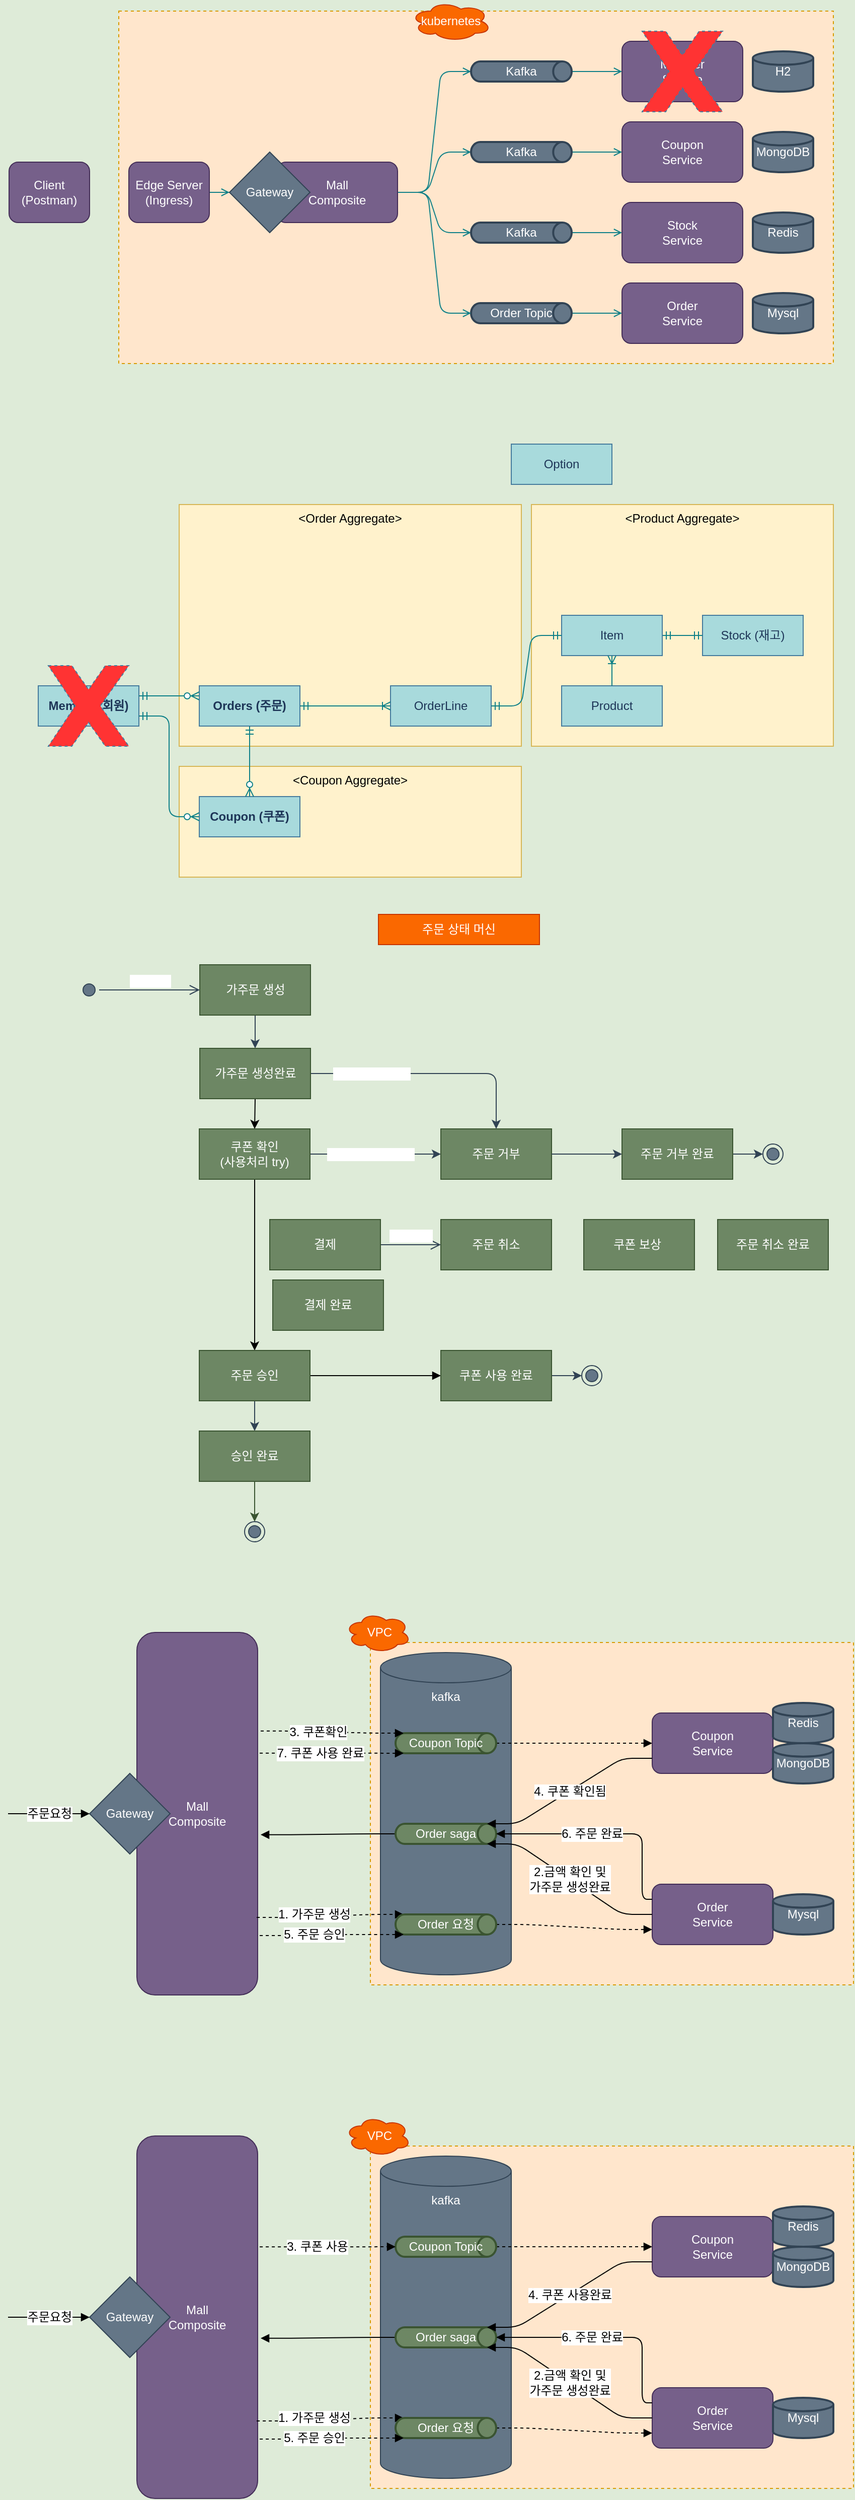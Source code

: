 <mxfile version="13.9.9" type="device"><diagram id="R2lEEEUBdFMjLlhIrx00" name="Page-1"><mxGraphModel dx="1086" dy="846" grid="1" gridSize="10" guides="1" tooltips="1" connect="1" arrows="1" fold="1" page="1" pageScale="1" pageWidth="850" pageHeight="1100" background="#DEEBD8" math="0" shadow="0" extFonts="Permanent Marker^https://fonts.googleapis.com/css?family=Permanent+Marker"><root><mxCell id="0"/><mxCell id="1" parent="0"/><mxCell id="4G84bPaqTZ940Zn90It--2" value="&lt;font color=&quot;#000000&quot;&gt;&amp;lt;Product Aggregate&amp;gt;&lt;/font&gt;" style="rounded=0;whiteSpace=wrap;html=1;startSize=30;strokeColor=#d6b656;fillColor=#fff2cc;fontSize=12;verticalAlign=top;" parent="1" vertex="1"><mxGeometry x="530" y="500" width="300" height="240" as="geometry"/></mxCell><mxCell id="tFD-kRiibaUYKp0dcWuT-1" value="&lt;font color=&quot;#000000&quot;&gt;&amp;lt;Coupon Aggregate&amp;gt;&lt;/font&gt;" style="rounded=0;whiteSpace=wrap;html=1;startSize=30;strokeColor=#d6b656;fillColor=#fff2cc;fontSize=12;verticalAlign=top;" parent="1" vertex="1"><mxGeometry x="180" y="760" width="340" height="110" as="geometry"/></mxCell><mxCell id="hkUC5d2hlP7rf3umbqAU-60" value="" style="rounded=0;whiteSpace=wrap;html=1;startSize=30;strokeColor=#d79b00;fillColor=#ffe6cc;fontSize=12;verticalAlign=top;dashed=1;" parent="1" vertex="1"><mxGeometry x="120" y="10" width="710" height="350" as="geometry"/></mxCell><mxCell id="hkUC5d2hlP7rf3umbqAU-45" value="&lt;font color=&quot;#000000&quot;&gt;&amp;lt;Order Aggregate&amp;gt;&lt;/font&gt;" style="rounded=0;whiteSpace=wrap;html=1;startSize=30;strokeColor=#d6b656;fillColor=#fff2cc;fontSize=12;verticalAlign=top;" parent="1" vertex="1"><mxGeometry x="180" y="500" width="340" height="240" as="geometry"/></mxCell><mxCell id="hkUC5d2hlP7rf3umbqAU-1" value="&lt;span&gt;Orders (주문)&lt;/span&gt;" style="whiteSpace=wrap;html=1;align=center;fillColor=#A8DADC;strokeColor=#457B9D;fontColor=#1D3557;fontStyle=1;startSize=30;" parent="1" vertex="1"><mxGeometry x="200" y="680" width="100" height="40" as="geometry"/></mxCell><mxCell id="hkUC5d2hlP7rf3umbqAU-5" value="&lt;span style=&quot;font-weight: 700&quot;&gt;Coupon (쿠폰)&lt;/span&gt;" style="whiteSpace=wrap;html=1;align=center;startSize=30;strokeColor=#457B9D;fillColor=#A8DADC;fontColor=#1D3557;" parent="1" vertex="1"><mxGeometry x="200" y="790" width="100" height="40" as="geometry"/></mxCell><mxCell id="hkUC5d2hlP7rf3umbqAU-6" value="&lt;span style=&quot;font-weight: 700&quot;&gt;Member (회원)&lt;/span&gt;" style="whiteSpace=wrap;html=1;align=center;startSize=30;strokeColor=#457B9D;fillColor=#A8DADC;fontColor=#1D3557;" parent="1" vertex="1"><mxGeometry x="40" y="680" width="100" height="40" as="geometry"/></mxCell><mxCell id="hkUC5d2hlP7rf3umbqAU-8" value="OrderLine" style="whiteSpace=wrap;html=1;align=center;startSize=30;strokeColor=#457B9D;fillColor=#A8DADC;fontColor=#1D3557;" parent="1" vertex="1"><mxGeometry x="390" y="680" width="100" height="40" as="geometry"/></mxCell><mxCell id="hkUC5d2hlP7rf3umbqAU-9" value="Product" style="whiteSpace=wrap;html=1;align=center;startSize=30;strokeColor=#457B9D;fillColor=#A8DADC;fontColor=#1D3557;" parent="1" vertex="1"><mxGeometry x="560" y="680" width="100" height="40" as="geometry"/></mxCell><mxCell id="hkUC5d2hlP7rf3umbqAU-19" value="" style="edgeStyle=entityRelationEdgeStyle;fontSize=12;html=1;endArrow=ERoneToMany;startArrow=ERmandOne;strokeColor=#0e8088;fillColor=#b0e3e6;entryX=0;entryY=0.5;entryDx=0;entryDy=0;exitX=1;exitY=0.5;exitDx=0;exitDy=0;" parent="1" source="hkUC5d2hlP7rf3umbqAU-1" target="hkUC5d2hlP7rf3umbqAU-8" edge="1"><mxGeometry width="100" height="100" relative="1" as="geometry"><mxPoint x="260" y="880" as="sourcePoint"/><mxPoint x="360" y="780" as="targetPoint"/></mxGeometry></mxCell><mxCell id="hkUC5d2hlP7rf3umbqAU-20" value="Order&lt;br&gt;Service" style="rounded=1;whiteSpace=wrap;html=1;startSize=30;strokeColor=#432D57;fillColor=#76608a;fontSize=12;fontColor=#ffffff;" parent="1" vertex="1"><mxGeometry x="620" y="280" width="120" height="60" as="geometry"/></mxCell><mxCell id="hkUC5d2hlP7rf3umbqAU-21" value="Coupon&lt;br&gt;Service" style="rounded=1;whiteSpace=wrap;html=1;startSize=30;strokeColor=#432D57;fillColor=#76608a;fontSize=12;fontColor=#ffffff;" parent="1" vertex="1"><mxGeometry x="620" y="120" width="120" height="60" as="geometry"/></mxCell><mxCell id="hkUC5d2hlP7rf3umbqAU-22" value="Member&lt;br&gt;Service" style="rounded=1;whiteSpace=wrap;html=1;startSize=30;strokeColor=#432D57;fillColor=#76608a;fontSize=12;fontColor=#ffffff;" parent="1" vertex="1"><mxGeometry x="620" y="40" width="120" height="60" as="geometry"/></mxCell><mxCell id="hkUC5d2hlP7rf3umbqAU-23" value="Stock&lt;br&gt;Service" style="rounded=1;whiteSpace=wrap;html=1;startSize=30;strokeColor=#432D57;fillColor=#76608a;fontSize=12;fontColor=#ffffff;" parent="1" vertex="1"><mxGeometry x="620" y="200" width="120" height="60" as="geometry"/></mxCell><mxCell id="hkUC5d2hlP7rf3umbqAU-55" style="edgeStyle=entityRelationEdgeStyle;orthogonalLoop=1;jettySize=auto;html=1;exitX=1;exitY=0.5;exitDx=0;exitDy=0;exitPerimeter=0;endArrow=open;endFill=0;strokeColor=#0e8088;fillColor=#b0e3e6;fontSize=12;" parent="1" source="hkUC5d2hlP7rf3umbqAU-24" target="hkUC5d2hlP7rf3umbqAU-20" edge="1"><mxGeometry relative="1" as="geometry"/></mxCell><mxCell id="hkUC5d2hlP7rf3umbqAU-24" value="Order Topic" style="strokeWidth=2;html=1;shape=mxgraph.flowchart.direct_data;whiteSpace=wrap;startSize=30;fillColor=#647687;fontSize=12;strokeColor=#314354;fontColor=#ffffff;" parent="1" vertex="1"><mxGeometry x="470" y="300" width="100" height="20" as="geometry"/></mxCell><mxCell id="hkUC5d2hlP7rf3umbqAU-51" style="edgeStyle=entityRelationEdgeStyle;orthogonalLoop=1;jettySize=auto;html=1;exitX=1;exitY=0.5;exitDx=0;exitDy=0;entryX=0;entryY=0.5;entryDx=0;entryDy=0;endArrow=open;strokeColor=#0e8088;fillColor=#b0e3e6;fontSize=12;endFill=0;" parent="1" source="hkUC5d2hlP7rf3umbqAU-26" target="hkUC5d2hlP7rf3umbqAU-25" edge="1"><mxGeometry relative="1" as="geometry"/></mxCell><mxCell id="hkUC5d2hlP7rf3umbqAU-26" value="Edge Server&lt;br&gt;(Ingress)" style="rounded=1;whiteSpace=wrap;html=1;startSize=30;strokeColor=#432D57;fillColor=#76608a;fontSize=12;fontColor=#ffffff;" parent="1" vertex="1"><mxGeometry x="130" y="160" width="80" height="60" as="geometry"/></mxCell><mxCell id="hkUC5d2hlP7rf3umbqAU-27" value="Redis" style="strokeWidth=2;html=1;shape=mxgraph.flowchart.database;whiteSpace=wrap;startSize=30;fillColor=#647687;fontSize=12;fontColor=#ffffff;strokeColor=#314354;" parent="1" vertex="1"><mxGeometry x="750" y="210" width="60" height="40" as="geometry"/></mxCell><mxCell id="hkUC5d2hlP7rf3umbqAU-28" value="Mysql" style="strokeWidth=2;html=1;shape=mxgraph.flowchart.database;whiteSpace=wrap;startSize=30;fillColor=#647687;fontSize=12;fontColor=#ffffff;strokeColor=#314354;" parent="1" vertex="1"><mxGeometry x="750" y="290" width="60" height="40" as="geometry"/></mxCell><mxCell id="hkUC5d2hlP7rf3umbqAU-29" value="MongoDB" style="strokeWidth=2;html=1;shape=mxgraph.flowchart.database;whiteSpace=wrap;startSize=30;fillColor=#647687;fontSize=12;fontColor=#ffffff;strokeColor=#314354;" parent="1" vertex="1"><mxGeometry x="750" y="130" width="60" height="40" as="geometry"/></mxCell><mxCell id="hkUC5d2hlP7rf3umbqAU-30" value="H2" style="strokeWidth=2;html=1;shape=mxgraph.flowchart.database;whiteSpace=wrap;startSize=30;fillColor=#647687;fontSize=12;fontColor=#ffffff;strokeColor=#314354;" parent="1" vertex="1"><mxGeometry x="750" y="50" width="60" height="40" as="geometry"/></mxCell><mxCell id="hkUC5d2hlP7rf3umbqAU-31" value="" style="edgeStyle=entityRelationEdgeStyle;fontSize=12;html=1;endArrow=ERzeroToMany;startArrow=ERmandOne;strokeColor=#0e8088;fillColor=#b0e3e6;exitX=1;exitY=0.75;exitDx=0;exitDy=0;entryX=0;entryY=0.5;entryDx=0;entryDy=0;" parent="1" source="hkUC5d2hlP7rf3umbqAU-6" target="hkUC5d2hlP7rf3umbqAU-5" edge="1"><mxGeometry width="100" height="100" relative="1" as="geometry"><mxPoint x="100" y="950" as="sourcePoint"/><mxPoint x="200" y="850" as="targetPoint"/></mxGeometry></mxCell><mxCell id="hkUC5d2hlP7rf3umbqAU-32" value="" style="edgeStyle=entityRelationEdgeStyle;fontSize=12;html=1;endArrow=ERzeroToMany;startArrow=ERmandOne;strokeColor=#0e8088;fillColor=#b0e3e6;exitX=1;exitY=0.25;exitDx=0;exitDy=0;entryX=0;entryY=0.25;entryDx=0;entryDy=0;" parent="1" source="hkUC5d2hlP7rf3umbqAU-6" target="hkUC5d2hlP7rf3umbqAU-1" edge="1"><mxGeometry width="100" height="100" relative="1" as="geometry"><mxPoint x="180" y="580" as="sourcePoint"/><mxPoint x="240" y="680" as="targetPoint"/></mxGeometry></mxCell><mxCell id="hkUC5d2hlP7rf3umbqAU-34" value="" style="fontSize=12;html=1;endArrow=ERzeroToMany;startArrow=ERmandOne;strokeColor=#0e8088;fillColor=#b0e3e6;exitX=0.5;exitY=1;exitDx=0;exitDy=0;entryX=0.5;entryY=0;entryDx=0;entryDy=0;" parent="1" source="hkUC5d2hlP7rf3umbqAU-1" target="hkUC5d2hlP7rf3umbqAU-5" edge="1"><mxGeometry width="100" height="100" relative="1" as="geometry"><mxPoint x="170" y="720" as="sourcePoint"/><mxPoint x="230" y="820" as="targetPoint"/></mxGeometry></mxCell><mxCell id="hkUC5d2hlP7rf3umbqAU-43" value="Stock (재고)" style="whiteSpace=wrap;html=1;align=center;startSize=30;strokeColor=#457B9D;fillColor=#A8DADC;fontSize=12;fontColor=#1D3557;" parent="1" vertex="1"><mxGeometry x="700" y="610" width="100" height="40" as="geometry"/></mxCell><mxCell id="hkUC5d2hlP7rf3umbqAU-44" value="" style="edgeStyle=entityRelationEdgeStyle;fontSize=12;html=1;endArrow=ERmandOne;startArrow=ERmandOne;strokeColor=#0e8088;fillColor=#b0e3e6;exitX=1;exitY=0.5;exitDx=0;exitDy=0;entryX=0;entryY=0.5;entryDx=0;entryDy=0;" parent="1" source="4G84bPaqTZ940Zn90It--1" target="hkUC5d2hlP7rf3umbqAU-43" edge="1"><mxGeometry width="100" height="100" relative="1" as="geometry"><mxPoint x="670" y="590" as="sourcePoint"/><mxPoint x="770" y="490" as="targetPoint"/></mxGeometry></mxCell><mxCell id="hkUC5d2hlP7rf3umbqAU-52" style="edgeStyle=entityRelationEdgeStyle;orthogonalLoop=1;jettySize=auto;html=1;exitX=1;exitY=0.5;exitDx=0;exitDy=0;entryX=0;entryY=0.5;entryDx=0;entryDy=0;entryPerimeter=0;endArrow=open;endFill=0;strokeColor=#0e8088;fillColor=#b0e3e6;fontSize=12;" parent="1" source="hkUC5d2hlP7rf3umbqAU-47" target="hkUC5d2hlP7rf3umbqAU-49" edge="1"><mxGeometry relative="1" as="geometry"/></mxCell><mxCell id="hkUC5d2hlP7rf3umbqAU-54" style="edgeStyle=entityRelationEdgeStyle;orthogonalLoop=1;jettySize=auto;html=1;exitX=1;exitY=0.5;exitDx=0;exitDy=0;entryX=0;entryY=0.5;entryDx=0;entryDy=0;entryPerimeter=0;endArrow=open;endFill=0;strokeColor=#0e8088;fillColor=#b0e3e6;fontSize=12;" parent="1" source="hkUC5d2hlP7rf3umbqAU-47" target="hkUC5d2hlP7rf3umbqAU-24" edge="1"><mxGeometry relative="1" as="geometry"/></mxCell><mxCell id="hkUC5d2hlP7rf3umbqAU-56" style="edgeStyle=entityRelationEdgeStyle;orthogonalLoop=1;jettySize=auto;html=1;exitX=1;exitY=0.5;exitDx=0;exitDy=0;entryX=0;entryY=0.5;entryDx=0;entryDy=0;entryPerimeter=0;endArrow=open;endFill=0;strokeColor=#0e8088;fillColor=#b0e3e6;fontSize=12;" parent="1" source="hkUC5d2hlP7rf3umbqAU-47" target="hkUC5d2hlP7rf3umbqAU-48" edge="1"><mxGeometry relative="1" as="geometry"/></mxCell><mxCell id="hkUC5d2hlP7rf3umbqAU-58" style="edgeStyle=entityRelationEdgeStyle;orthogonalLoop=1;jettySize=auto;html=1;exitX=1;exitY=0.5;exitDx=0;exitDy=0;entryX=0;entryY=0.5;entryDx=0;entryDy=0;entryPerimeter=0;endArrow=open;endFill=0;strokeColor=#0e8088;fillColor=#b0e3e6;fontSize=12;" parent="1" source="hkUC5d2hlP7rf3umbqAU-47" target="hkUC5d2hlP7rf3umbqAU-50" edge="1"><mxGeometry relative="1" as="geometry"/></mxCell><mxCell id="hkUC5d2hlP7rf3umbqAU-47" value="Mall&lt;br&gt;Composite" style="rounded=1;whiteSpace=wrap;html=1;startSize=30;strokeColor=#432D57;fillColor=#76608a;fontSize=12;fontColor=#ffffff;" parent="1" vertex="1"><mxGeometry x="277" y="160" width="120" height="60" as="geometry"/></mxCell><mxCell id="hkUC5d2hlP7rf3umbqAU-25" value="Gateway" style="rhombus;whiteSpace=wrap;html=1;startSize=30;strokeColor=#314354;fillColor=#647687;fontSize=12;fontColor=#ffffff;" parent="1" vertex="1"><mxGeometry x="230" y="150" width="80" height="80" as="geometry"/></mxCell><mxCell id="hkUC5d2hlP7rf3umbqAU-57" style="edgeStyle=entityRelationEdgeStyle;orthogonalLoop=1;jettySize=auto;html=1;exitX=1;exitY=0.5;exitDx=0;exitDy=0;exitPerimeter=0;entryX=0;entryY=0.5;entryDx=0;entryDy=0;endArrow=open;endFill=0;strokeColor=#0e8088;fillColor=#b0e3e6;fontSize=12;" parent="1" source="hkUC5d2hlP7rf3umbqAU-48" target="hkUC5d2hlP7rf3umbqAU-23" edge="1"><mxGeometry relative="1" as="geometry"/></mxCell><mxCell id="hkUC5d2hlP7rf3umbqAU-48" value="Kafka" style="strokeWidth=2;html=1;shape=mxgraph.flowchart.direct_data;whiteSpace=wrap;startSize=30;fillColor=#647687;fontSize=12;strokeColor=#314354;fontColor=#ffffff;" parent="1" vertex="1"><mxGeometry x="470" y="220" width="100" height="20" as="geometry"/></mxCell><mxCell id="hkUC5d2hlP7rf3umbqAU-53" style="edgeStyle=entityRelationEdgeStyle;orthogonalLoop=1;jettySize=auto;html=1;exitX=1;exitY=0.5;exitDx=0;exitDy=0;exitPerimeter=0;entryX=0;entryY=0.5;entryDx=0;entryDy=0;endArrow=open;endFill=0;strokeColor=#0e8088;fillColor=#b0e3e6;fontSize=12;" parent="1" source="hkUC5d2hlP7rf3umbqAU-49" target="hkUC5d2hlP7rf3umbqAU-21" edge="1"><mxGeometry relative="1" as="geometry"/></mxCell><mxCell id="hkUC5d2hlP7rf3umbqAU-49" value="Kafka" style="strokeWidth=2;html=1;shape=mxgraph.flowchart.direct_data;whiteSpace=wrap;startSize=30;fillColor=#647687;fontSize=12;strokeColor=#314354;fontColor=#ffffff;" parent="1" vertex="1"><mxGeometry x="470" y="140" width="100" height="20" as="geometry"/></mxCell><mxCell id="hkUC5d2hlP7rf3umbqAU-59" style="edgeStyle=entityRelationEdgeStyle;orthogonalLoop=1;jettySize=auto;html=1;exitX=1;exitY=0.5;exitDx=0;exitDy=0;exitPerimeter=0;entryX=0;entryY=0.5;entryDx=0;entryDy=0;endArrow=open;endFill=0;strokeColor=#0e8088;fillColor=#b0e3e6;fontSize=12;" parent="1" source="hkUC5d2hlP7rf3umbqAU-50" target="hkUC5d2hlP7rf3umbqAU-22" edge="1"><mxGeometry relative="1" as="geometry"/></mxCell><mxCell id="hkUC5d2hlP7rf3umbqAU-50" value="Kafka" style="strokeWidth=2;html=1;shape=mxgraph.flowchart.direct_data;whiteSpace=wrap;startSize=30;fillColor=#647687;fontSize=12;strokeColor=#314354;fontColor=#ffffff;" parent="1" vertex="1"><mxGeometry x="470" y="60" width="100" height="20" as="geometry"/></mxCell><mxCell id="hkUC5d2hlP7rf3umbqAU-61" value="kubernetes" style="ellipse;shape=cloud;whiteSpace=wrap;html=1;startSize=30;strokeColor=#C73500;fillColor=#fa6800;fontSize=12;fontColor=#ffffff;" parent="1" vertex="1"><mxGeometry x="410" width="80" height="40" as="geometry"/></mxCell><mxCell id="hkUC5d2hlP7rf3umbqAU-63" value="" style="verticalLabelPosition=bottom;verticalAlign=top;html=1;shape=mxgraph.basic.x;dashed=1;startSize=30;strokeColor=#457B9D;fontSize=12;fontColor=#1D3557;fillColor=#FF3333;" parent="1" vertex="1"><mxGeometry x="50" y="660" width="80" height="80" as="geometry"/></mxCell><mxCell id="hkUC5d2hlP7rf3umbqAU-64" value="" style="verticalLabelPosition=bottom;verticalAlign=top;html=1;shape=mxgraph.basic.x;dashed=1;startSize=30;strokeColor=#457B9D;fontSize=12;fontColor=#1D3557;fillColor=#FF3333;" parent="1" vertex="1"><mxGeometry x="640" y="30" width="80" height="80" as="geometry"/></mxCell><mxCell id="wsDFVxpAz1Bv9o-ail3V-32" style="edgeStyle=none;orthogonalLoop=1;jettySize=auto;html=1;exitX=0.5;exitY=1;exitDx=0;exitDy=0;entryX=0.5;entryY=0;entryDx=0;entryDy=0;startFill=0;sourcePerimeterSpacing=6;endSize=6;targetPerimeterSpacing=6;strokeColor=#314354;fillColor=#647687;fontColor=#ffffff;" parent="1" source="wsDFVxpAz1Bv9o-ail3V-3" target="wsDFVxpAz1Bv9o-ail3V-30" edge="1"><mxGeometry relative="1" as="geometry"/></mxCell><mxCell id="wsDFVxpAz1Bv9o-ail3V-3" value="가주문 생성" style="rounded=0;whiteSpace=wrap;html=1;fillColor=#6d8764;strokeColor=#3A5431;fontColor=#ffffff;" parent="1" vertex="1"><mxGeometry x="200.5" y="957" width="110" height="50" as="geometry"/></mxCell><mxCell id="wsDFVxpAz1Bv9o-ail3V-18" style="edgeStyle=none;orthogonalLoop=1;jettySize=auto;html=1;exitX=1;exitY=0.5;exitDx=0;exitDy=0;entryX=0;entryY=0.5;entryDx=0;entryDy=0;startArrow=none;startFill=0;sourcePerimeterSpacing=6;endSize=6;targetPerimeterSpacing=6;strokeColor=#314354;fillColor=#647687;fontColor=#ffffff;" parent="1" source="wsDFVxpAz1Bv9o-ail3V-7" target="wsDFVxpAz1Bv9o-ail3V-11" edge="1"><mxGeometry relative="1" as="geometry"/></mxCell><mxCell id="wsDFVxpAz1Bv9o-ail3V-19" value="유효하지 않은 쿠폰" style="edgeLabel;html=1;align=center;verticalAlign=middle;resizable=0;points=[];fontColor=#ffffff;" parent="wsDFVxpAz1Bv9o-ail3V-18" vertex="1" connectable="0"><mxGeometry x="-0.4" relative="1" as="geometry"><mxPoint x="21" as="offset"/></mxGeometry></mxCell><mxCell id="okfDqMbR8feSRCx44dcl-64" style="edgeStyle=orthogonalEdgeStyle;sketch=0;jumpStyle=none;orthogonalLoop=1;jettySize=auto;html=1;exitX=0.5;exitY=1;exitDx=0;exitDy=0;entryX=0.5;entryY=0;entryDx=0;entryDy=0;shadow=0;endArrow=classic;endFill=1;strokeColor=#000000;fillColor=#b0e3e6;fontSize=12;" parent="1" source="wsDFVxpAz1Bv9o-ail3V-7" target="wsDFVxpAz1Bv9o-ail3V-12" edge="1"><mxGeometry relative="1" as="geometry"/></mxCell><mxCell id="wsDFVxpAz1Bv9o-ail3V-7" value="쿠폰 확인&lt;br&gt;(사용처리 try)" style="rounded=0;whiteSpace=wrap;html=1;fillColor=#6d8764;strokeColor=#3A5431;fontColor=#ffffff;" parent="1" vertex="1"><mxGeometry x="200" y="1120" width="110" height="50" as="geometry"/></mxCell><mxCell id="wsDFVxpAz1Bv9o-ail3V-8" value="주문 상태 머신" style="text;html=1;strokeColor=#C73500;fillColor=#fa6800;align=center;verticalAlign=middle;whiteSpace=wrap;rounded=0;fontColor=#ffffff;" parent="1" vertex="1"><mxGeometry x="378" y="907" width="160" height="30" as="geometry"/></mxCell><mxCell id="wsDFVxpAz1Bv9o-ail3V-11" value="주문 거부" style="rounded=0;whiteSpace=wrap;html=1;strokeColor=#3A5431;fillColor=#6d8764;fontColor=#ffffff;" parent="1" vertex="1"><mxGeometry x="440" y="1120" width="110" height="50" as="geometry"/></mxCell><mxCell id="wsDFVxpAz1Bv9o-ail3V-37" style="edgeStyle=none;orthogonalLoop=1;jettySize=auto;html=1;exitX=0.5;exitY=1;exitDx=0;exitDy=0;entryX=0.5;entryY=0;entryDx=0;entryDy=0;startFill=0;sourcePerimeterSpacing=6;endSize=6;targetPerimeterSpacing=6;strokeColor=#314354;fillColor=#647687;fontColor=#ffffff;" parent="1" source="wsDFVxpAz1Bv9o-ail3V-12" target="wsDFVxpAz1Bv9o-ail3V-13" edge="1"><mxGeometry relative="1" as="geometry"/></mxCell><mxCell id="okfDqMbR8feSRCx44dcl-60" style="edgeStyle=orthogonalEdgeStyle;sketch=0;jumpStyle=none;orthogonalLoop=1;jettySize=auto;html=1;exitX=1;exitY=0.5;exitDx=0;exitDy=0;entryX=0;entryY=0.5;entryDx=0;entryDy=0;shadow=0;endArrow=block;endFill=1;strokeColor=#000000;fillColor=#b0e3e6;fontSize=12;" parent="1" source="wsDFVxpAz1Bv9o-ail3V-12" target="okfDqMbR8feSRCx44dcl-58" edge="1"><mxGeometry relative="1" as="geometry"/></mxCell><mxCell id="wsDFVxpAz1Bv9o-ail3V-12" value="주문 승인" style="rounded=0;whiteSpace=wrap;html=1;strokeColor=#3A5431;fillColor=#6d8764;fontColor=#ffffff;" parent="1" vertex="1"><mxGeometry x="200" y="1340" width="110" height="50" as="geometry"/></mxCell><mxCell id="wsDFVxpAz1Bv9o-ail3V-21" style="edgeStyle=none;orthogonalLoop=1;jettySize=auto;html=1;exitX=0.5;exitY=1;exitDx=0;exitDy=0;startArrow=none;startFill=0;sourcePerimeterSpacing=6;endSize=6;targetPerimeterSpacing=6;strokeColor=#3A5431;fillColor=#6d8764;fontColor=#ffffff;" parent="1" source="wsDFVxpAz1Bv9o-ail3V-13" edge="1"><mxGeometry relative="1" as="geometry"><mxPoint x="255" y="1510" as="targetPoint"/></mxGeometry></mxCell><mxCell id="wsDFVxpAz1Bv9o-ail3V-13" value="승인 완료" style="rounded=0;whiteSpace=wrap;html=1;strokeColor=#3A5431;fillColor=#6d8764;fontColor=#ffffff;" parent="1" vertex="1"><mxGeometry x="200" y="1420" width="110" height="50" as="geometry"/></mxCell><mxCell id="wsDFVxpAz1Bv9o-ail3V-28" style="edgeStyle=none;orthogonalLoop=1;jettySize=auto;html=1;exitX=1;exitY=0.5;exitDx=0;exitDy=0;startFill=0;sourcePerimeterSpacing=6;endSize=6;targetPerimeterSpacing=6;strokeColor=#314354;fillColor=#647687;fontColor=#ffffff;" parent="1" source="wsDFVxpAz1Bv9o-ail3V-14" edge="1"><mxGeometry relative="1" as="geometry"><mxPoint x="760" y="1145" as="targetPoint"/></mxGeometry></mxCell><mxCell id="wsDFVxpAz1Bv9o-ail3V-14" value="주문 거부 완료" style="rounded=0;whiteSpace=wrap;html=1;strokeColor=#3A5431;fillColor=#6d8764;fontColor=#ffffff;" parent="1" vertex="1"><mxGeometry x="620" y="1120" width="110" height="50" as="geometry"/></mxCell><mxCell id="wsDFVxpAz1Bv9o-ail3V-23" value="" style="ellipse;html=1;shape=endState;rounded=0;fillColor=#647687;strokeColor=#314354;fontColor=#ffffff;" parent="1" vertex="1"><mxGeometry x="245" y="1510" width="20" height="20" as="geometry"/></mxCell><mxCell id="wsDFVxpAz1Bv9o-ail3V-24" value="" style="ellipse;html=1;shape=startState;fillColor=#647687;strokeColor=#314354;rounded=0;fontColor=#ffffff;" parent="1" vertex="1"><mxGeometry x="80.5" y="972" width="20" height="20" as="geometry"/></mxCell><mxCell id="wsDFVxpAz1Bv9o-ail3V-25" value="주문하기" style="edgeStyle=orthogonalEdgeStyle;html=1;verticalAlign=bottom;endArrow=open;endSize=8;strokeColor=#314354;fillColor=#647687;fontColor=#ffffff;entryX=0;entryY=0.5;entryDx=0;entryDy=0;exitX=1;exitY=0.5;exitDx=0;exitDy=0;" parent="1" source="wsDFVxpAz1Bv9o-ail3V-24" target="wsDFVxpAz1Bv9o-ail3V-3" edge="1"><mxGeometry relative="1" as="geometry"><mxPoint x="90.5" y="1217" as="targetPoint"/><mxPoint x="110.5" y="997" as="sourcePoint"/><mxPoint as="offset"/></mxGeometry></mxCell><mxCell id="wsDFVxpAz1Bv9o-ail3V-29" value="" style="ellipse;html=1;shape=endState;rounded=0;fillColor=#647687;strokeColor=#314354;fontColor=#ffffff;" parent="1" vertex="1"><mxGeometry x="760" y="1135" width="20" height="20" as="geometry"/></mxCell><mxCell id="wsDFVxpAz1Bv9o-ail3V-31" value="결제 금액 불일치" style="edgeStyle=none;orthogonalLoop=1;jettySize=auto;html=1;exitX=1;exitY=0.5;exitDx=0;exitDy=0;entryX=0.5;entryY=0;entryDx=0;entryDy=0;startFill=0;sourcePerimeterSpacing=6;endSize=6;targetPerimeterSpacing=6;strokeColor=#314354;fillColor=#647687;fontColor=#ffffff;" parent="1" source="wsDFVxpAz1Bv9o-ail3V-30" target="wsDFVxpAz1Bv9o-ail3V-11" edge="1"><mxGeometry x="-0.5" relative="1" as="geometry"><Array as="points"><mxPoint x="495" y="1065"/></Array><mxPoint as="offset"/></mxGeometry></mxCell><mxCell id="okfDqMbR8feSRCx44dcl-65" style="edgeStyle=orthogonalEdgeStyle;sketch=0;jumpStyle=none;orthogonalLoop=1;jettySize=auto;html=1;exitX=0.5;exitY=1;exitDx=0;exitDy=0;entryX=0.5;entryY=0;entryDx=0;entryDy=0;shadow=0;endArrow=classic;endFill=1;strokeColor=#000000;fillColor=#b0e3e6;fontSize=12;" parent="1" source="wsDFVxpAz1Bv9o-ail3V-30" target="wsDFVxpAz1Bv9o-ail3V-7" edge="1"><mxGeometry relative="1" as="geometry"/></mxCell><mxCell id="wsDFVxpAz1Bv9o-ail3V-30" value="&lt;span style=&quot;color: rgb(255 , 255 , 255) ; font-family: &amp;#34;helvetica&amp;#34; ; font-size: 12px ; font-style: normal ; font-weight: 400 ; letter-spacing: normal ; text-align: center ; text-indent: 0px ; text-transform: none ; word-spacing: 0px ; display: inline ; float: none&quot;&gt;가주문 생성완료&lt;br&gt;&lt;/span&gt;" style="rounded=0;whiteSpace=wrap;html=1;strokeColor=#3A5431;fillColor=#6d8764;fontColor=#ffffff;labelBackgroundColor=none;" parent="1" vertex="1"><mxGeometry x="200.5" y="1040" width="110" height="50" as="geometry"/></mxCell><mxCell id="okfDqMbR8feSRCx44dcl-1" value="" style="rounded=0;whiteSpace=wrap;html=1;startSize=30;strokeColor=#d79b00;fillColor=#ffe6cc;fontSize=12;verticalAlign=top;dashed=1;" parent="1" vertex="1"><mxGeometry x="370" y="1630" width="480" height="340" as="geometry"/></mxCell><mxCell id="okfDqMbR8feSRCx44dcl-2" value="Order&lt;br&gt;Service" style="rounded=1;whiteSpace=wrap;html=1;startSize=30;strokeColor=#432D57;fillColor=#76608a;fontSize=12;fontColor=#ffffff;" parent="1" vertex="1"><mxGeometry x="650" y="1870" width="120" height="60" as="geometry"/></mxCell><mxCell id="okfDqMbR8feSRCx44dcl-3" value="Coupon&lt;br&gt;Service" style="rounded=1;whiteSpace=wrap;html=1;startSize=30;strokeColor=#432D57;fillColor=#76608a;fontSize=12;fontColor=#ffffff;" parent="1" vertex="1"><mxGeometry x="650" y="1700" width="120" height="60" as="geometry"/></mxCell><mxCell id="okfDqMbR8feSRCx44dcl-10" value="Redis" style="strokeWidth=2;html=1;shape=mxgraph.flowchart.database;whiteSpace=wrap;startSize=30;fillColor=#647687;fontSize=12;fontColor=#ffffff;strokeColor=#314354;" parent="1" vertex="1"><mxGeometry x="770" y="1690" width="60" height="40" as="geometry"/></mxCell><mxCell id="okfDqMbR8feSRCx44dcl-11" value="Mysql" style="strokeWidth=2;html=1;shape=mxgraph.flowchart.database;whiteSpace=wrap;startSize=30;fillColor=#647687;fontSize=12;fontColor=#ffffff;strokeColor=#314354;" parent="1" vertex="1"><mxGeometry x="770" y="1880" width="60" height="40" as="geometry"/></mxCell><mxCell id="okfDqMbR8feSRCx44dcl-12" value="MongoDB" style="strokeWidth=2;html=1;shape=mxgraph.flowchart.database;whiteSpace=wrap;startSize=30;fillColor=#647687;fontSize=12;fontColor=#ffffff;strokeColor=#314354;" parent="1" vertex="1"><mxGeometry x="770" y="1730" width="60" height="40" as="geometry"/></mxCell><mxCell id="okfDqMbR8feSRCx44dcl-18" value="Mall&lt;br&gt;Composite" style="rounded=1;whiteSpace=wrap;html=1;startSize=30;strokeColor=#432D57;fillColor=#76608a;fontSize=12;fontColor=#ffffff;" parent="1" vertex="1"><mxGeometry x="138" y="1620" width="120" height="360" as="geometry"/></mxCell><mxCell id="okfDqMbR8feSRCx44dcl-19" value="Gateway" style="rhombus;whiteSpace=wrap;html=1;startSize=30;strokeColor=#314354;fillColor=#647687;fontSize=12;fontColor=#ffffff;" parent="1" vertex="1"><mxGeometry x="91" y="1760" width="80" height="80" as="geometry"/></mxCell><mxCell id="okfDqMbR8feSRCx44dcl-26" value="&amp;nbsp;VPC" style="ellipse;shape=cloud;whiteSpace=wrap;html=1;startSize=30;strokeColor=#C73500;fillColor=#fa6800;fontSize=12;fontColor=#ffffff;" parent="1" vertex="1"><mxGeometry x="345" y="1600" width="65" height="40" as="geometry"/></mxCell><mxCell id="okfDqMbR8feSRCx44dcl-28" value="kafka" style="shape=cylinder3;whiteSpace=wrap;html=1;boundedLbl=1;backgroundOutline=1;size=15;verticalAlign=top;fillColor=#647687;strokeColor=#314354;fontColor=#ffffff;" parent="1" vertex="1"><mxGeometry x="380" y="1640" width="130" height="320" as="geometry"/></mxCell><mxCell id="okfDqMbR8feSRCx44dcl-29" value="주문요청" style="edgeStyle=entityRelationEdgeStyle;orthogonalLoop=1;jettySize=auto;html=1;entryX=0;entryY=0.5;entryDx=0;entryDy=0;endArrow=block;endFill=1;fillColor=#b0e3e6;fontSize=12;strokeColor=#000000;" parent="1" target="okfDqMbR8feSRCx44dcl-19" edge="1"><mxGeometry relative="1" as="geometry"><mxPoint x="10" y="1800" as="sourcePoint"/><mxPoint x="70" y="1790" as="targetPoint"/></mxGeometry></mxCell><mxCell id="okfDqMbR8feSRCx44dcl-40" style="edgeStyle=entityRelationEdgeStyle;orthogonalLoop=1;jettySize=auto;html=1;exitX=0;exitY=0.5;exitDx=0;exitDy=0;exitPerimeter=0;endArrow=block;endFill=1;strokeColor=#000000;fillColor=#b0e3e6;fontSize=12;entryX=1.025;entryY=0.558;entryDx=0;entryDy=0;entryPerimeter=0;" parent="1" source="okfDqMbR8feSRCx44dcl-30" target="okfDqMbR8feSRCx44dcl-18" edge="1"><mxGeometry relative="1" as="geometry"><mxPoint x="269" y="1766" as="targetPoint"/></mxGeometry></mxCell><mxCell id="okfDqMbR8feSRCx44dcl-42" style="edgeStyle=entityRelationEdgeStyle;orthogonalLoop=1;jettySize=auto;html=1;exitX=1;exitY=0.5;exitDx=0;exitDy=0;exitPerimeter=0;entryX=0;entryY=0.75;entryDx=0;entryDy=0;dashed=1;endArrow=block;endFill=1;strokeColor=#000000;fillColor=#b0e3e6;fontSize=12;" parent="1" source="okfDqMbR8feSRCx44dcl-46" target="okfDqMbR8feSRCx44dcl-2" edge="1"><mxGeometry relative="1" as="geometry"/></mxCell><mxCell id="okfDqMbR8feSRCx44dcl-30" value="Order saga" style="strokeWidth=2;html=1;shape=mxgraph.flowchart.direct_data;whiteSpace=wrap;startSize=30;fillColor=#6d8764;fontSize=12;strokeColor=#3A5431;fontColor=#ffffff;" parent="1" vertex="1"><mxGeometry x="395" y="1810" width="100" height="20" as="geometry"/></mxCell><mxCell id="okfDqMbR8feSRCx44dcl-37" style="edgeStyle=entityRelationEdgeStyle;orthogonalLoop=1;jettySize=auto;html=1;exitX=1;exitY=0.5;exitDx=0;exitDy=0;exitPerimeter=0;entryX=0;entryY=0.5;entryDx=0;entryDy=0;dashed=1;endArrow=block;endFill=1;strokeColor=#000000;fillColor=#b0e3e6;fontSize=12;" parent="1" source="okfDqMbR8feSRCx44dcl-32" target="okfDqMbR8feSRCx44dcl-3" edge="1"><mxGeometry relative="1" as="geometry"/></mxCell><mxCell id="okfDqMbR8feSRCx44dcl-32" value="Coupon Topic" style="strokeWidth=2;html=1;shape=mxgraph.flowchart.direct_data;whiteSpace=wrap;startSize=30;fillColor=#6d8764;fontSize=12;strokeColor=#3A5431;fontColor=#ffffff;" parent="1" vertex="1"><mxGeometry x="395" y="1720" width="100" height="20" as="geometry"/></mxCell><mxCell id="okfDqMbR8feSRCx44dcl-35" value="3. 쿠폰확인" style="edgeStyle=entityRelationEdgeStyle;orthogonalLoop=1;jettySize=auto;html=1;entryX=0.08;entryY=0;entryDx=0;entryDy=0;entryPerimeter=0;endArrow=block;endFill=1;fillColor=#b0e3e6;fontSize=12;strokeColor=#000000;dashed=1;exitX=1.025;exitY=0.272;exitDx=0;exitDy=0;exitPerimeter=0;" parent="1" source="okfDqMbR8feSRCx44dcl-18" target="okfDqMbR8feSRCx44dcl-32" edge="1"><mxGeometry x="-0.191" relative="1" as="geometry"><mxPoint x="269" y="1700" as="sourcePoint"/><mxPoint as="offset"/></mxGeometry></mxCell><mxCell id="okfDqMbR8feSRCx44dcl-38" value="4. 쿠폰 확인됨" style="edgeStyle=entityRelationEdgeStyle;orthogonalLoop=1;jettySize=auto;html=1;exitX=0;exitY=0.75;exitDx=0;exitDy=0;entryX=0.91;entryY=0;entryDx=0;entryDy=0;entryPerimeter=0;endArrow=block;endFill=1;strokeColor=#000000;fillColor=#b0e3e6;fontSize=12;" parent="1" source="okfDqMbR8feSRCx44dcl-3" target="okfDqMbR8feSRCx44dcl-30" edge="1"><mxGeometry relative="1" as="geometry"/></mxCell><mxCell id="okfDqMbR8feSRCx44dcl-41" value="1. 가주문 생성" style="edgeStyle=entityRelationEdgeStyle;orthogonalLoop=1;jettySize=auto;html=1;exitX=0.992;exitY=0.786;exitDx=0;exitDy=0;entryX=0.08;entryY=0;entryDx=0;entryDy=0;entryPerimeter=0;endArrow=block;endFill=1;strokeColor=#000000;fillColor=#b0e3e6;fontSize=12;dashed=1;exitPerimeter=0;" parent="1" source="okfDqMbR8feSRCx44dcl-18" target="okfDqMbR8feSRCx44dcl-46" edge="1"><mxGeometry x="-0.22" y="2" relative="1" as="geometry"><mxPoint as="offset"/></mxGeometry></mxCell><mxCell id="okfDqMbR8feSRCx44dcl-45" value="2.금액 확인 및&lt;br&gt;가주문 생성완료" style="edgeStyle=entityRelationEdgeStyle;orthogonalLoop=1;jettySize=auto;html=1;exitX=0;exitY=0.5;exitDx=0;exitDy=0;entryX=0.91;entryY=1;entryDx=0;entryDy=0;entryPerimeter=0;endArrow=block;endFill=1;strokeColor=#000000;fillColor=#b0e3e6;fontSize=12;" parent="1" source="okfDqMbR8feSRCx44dcl-2" target="okfDqMbR8feSRCx44dcl-30" edge="1"><mxGeometry relative="1" as="geometry"/></mxCell><mxCell id="okfDqMbR8feSRCx44dcl-46" value="Order 요청" style="strokeWidth=2;html=1;shape=mxgraph.flowchart.direct_data;whiteSpace=wrap;startSize=30;fillColor=#6d8764;fontSize=12;strokeColor=#3A5431;fontColor=#ffffff;" parent="1" vertex="1"><mxGeometry x="395" y="1900" width="100" height="20" as="geometry"/></mxCell><mxCell id="okfDqMbR8feSRCx44dcl-51" value="쿠폰 보상&amp;nbsp;" style="rounded=0;whiteSpace=wrap;html=1;fillColor=#6d8764;strokeColor=#3A5431;fontColor=#ffffff;" parent="1" vertex="1"><mxGeometry x="582" y="1210" width="110" height="50" as="geometry"/></mxCell><mxCell id="okfDqMbR8feSRCx44dcl-52" style="edgeStyle=none;orthogonalLoop=1;jettySize=auto;html=1;exitX=1;exitY=0.5;exitDx=0;exitDy=0;entryX=0;entryY=0.5;entryDx=0;entryDy=0;startArrow=none;startFill=0;sourcePerimeterSpacing=6;endSize=6;targetPerimeterSpacing=6;strokeColor=#314354;fillColor=#647687;fontColor=#ffffff;" parent="1" source="wsDFVxpAz1Bv9o-ail3V-11" target="wsDFVxpAz1Bv9o-ail3V-14" edge="1"><mxGeometry relative="1" as="geometry"><mxPoint x="550" y="1145" as="sourcePoint"/><mxPoint x="710" y="1145" as="targetPoint"/></mxGeometry></mxCell><mxCell id="okfDqMbR8feSRCx44dcl-56" value="5. 주문 승인" style="edgeStyle=orthogonalEdgeStyle;sketch=0;jumpStyle=none;orthogonalLoop=1;jettySize=auto;html=1;exitX=1.017;exitY=0.836;exitDx=0;exitDy=0;entryX=0.08;entryY=1;entryDx=0;entryDy=0;entryPerimeter=0;shadow=0;dashed=1;endArrow=block;endFill=1;strokeColor=#000000;fillColor=#b0e3e6;fontSize=12;exitPerimeter=0;" parent="1" source="okfDqMbR8feSRCx44dcl-18" target="okfDqMbR8feSRCx44dcl-46" edge="1"><mxGeometry x="-0.254" y="1" relative="1" as="geometry"><Array as="points"><mxPoint x="332" y="1921"/><mxPoint x="332" y="1920"/></Array><mxPoint as="offset"/></mxGeometry></mxCell><mxCell id="okfDqMbR8feSRCx44dcl-57" style="edgeStyle=none;orthogonalLoop=1;jettySize=auto;html=1;exitX=1;exitY=0.5;exitDx=0;exitDy=0;startFill=0;sourcePerimeterSpacing=6;endSize=6;targetPerimeterSpacing=6;strokeColor=#314354;fillColor=#647687;fontColor=#ffffff;" parent="1" source="okfDqMbR8feSRCx44dcl-58" edge="1"><mxGeometry relative="1" as="geometry"><mxPoint x="580" y="1365" as="targetPoint"/></mxGeometry></mxCell><mxCell id="okfDqMbR8feSRCx44dcl-58" value="쿠폰 사용 완료" style="rounded=0;whiteSpace=wrap;html=1;strokeColor=#3A5431;fillColor=#6d8764;fontColor=#ffffff;" parent="1" vertex="1"><mxGeometry x="440" y="1340" width="110" height="50" as="geometry"/></mxCell><mxCell id="okfDqMbR8feSRCx44dcl-59" value="" style="ellipse;html=1;shape=endState;rounded=0;fillColor=#647687;strokeColor=#314354;fontColor=#ffffff;" parent="1" vertex="1"><mxGeometry x="580" y="1355" width="20" height="20" as="geometry"/></mxCell><mxCell id="okfDqMbR8feSRCx44dcl-61" value="6. 주문 완료" style="edgeStyle=orthogonalEdgeStyle;sketch=0;jumpStyle=none;orthogonalLoop=1;jettySize=auto;html=1;exitX=0;exitY=0.25;exitDx=0;exitDy=0;entryX=1;entryY=0.5;entryDx=0;entryDy=0;entryPerimeter=0;shadow=0;endArrow=block;endFill=1;strokeColor=#000000;fillColor=#b0e3e6;fontSize=12;" parent="1" source="okfDqMbR8feSRCx44dcl-2" target="okfDqMbR8feSRCx44dcl-30" edge="1"><mxGeometry x="0.136" relative="1" as="geometry"><Array as="points"><mxPoint x="640" y="1885"/><mxPoint x="640" y="1820"/></Array><mxPoint as="offset"/></mxGeometry></mxCell><mxCell id="okfDqMbR8feSRCx44dcl-62" value="7. 쿠폰 사용 완료" style="edgeStyle=orthogonalEdgeStyle;sketch=0;jumpStyle=none;orthogonalLoop=1;jettySize=auto;html=1;exitX=1.017;exitY=0.333;exitDx=0;exitDy=0;entryX=0.08;entryY=1;entryDx=0;entryDy=0;entryPerimeter=0;shadow=0;endArrow=block;endFill=1;strokeColor=#000000;fillColor=#b0e3e6;fontSize=12;exitPerimeter=0;dashed=1;" parent="1" source="okfDqMbR8feSRCx44dcl-18" target="okfDqMbR8feSRCx44dcl-32" edge="1"><mxGeometry x="-0.161" relative="1" as="geometry"><Array as="points"><mxPoint x="370" y="1740"/><mxPoint x="370" y="1740"/></Array><mxPoint as="offset"/></mxGeometry></mxCell><mxCell id="okfDqMbR8feSRCx44dcl-66" value="주문 취소" style="rounded=0;whiteSpace=wrap;html=1;fillColor=#6d8764;strokeColor=#3A5431;fontColor=#ffffff;" parent="1" vertex="1"><mxGeometry x="440" y="1210" width="110" height="50" as="geometry"/></mxCell><mxCell id="okfDqMbR8feSRCx44dcl-68" value="결제 실패" style="edgeStyle=orthogonalEdgeStyle;html=1;verticalAlign=bottom;endArrow=open;endSize=8;strokeColor=#314354;fillColor=#647687;fontColor=#ffffff;entryX=0;entryY=0.5;entryDx=0;entryDy=0;exitX=1;exitY=0.5;exitDx=0;exitDy=0;" parent="1" source="okfDqMbR8feSRCx44dcl-70" target="okfDqMbR8feSRCx44dcl-66" edge="1"><mxGeometry relative="1" as="geometry"><mxPoint x="330" y="1470" as="targetPoint"/><mxPoint x="340" y="1235" as="sourcePoint"/><mxPoint as="offset"/></mxGeometry></mxCell><mxCell id="okfDqMbR8feSRCx44dcl-70" value="결제" style="rounded=0;whiteSpace=wrap;html=1;fillColor=#6d8764;strokeColor=#3A5431;fontColor=#ffffff;" parent="1" vertex="1"><mxGeometry x="270" y="1210" width="110" height="50" as="geometry"/></mxCell><mxCell id="okfDqMbR8feSRCx44dcl-71" value="주문 취소 완료" style="rounded=0;whiteSpace=wrap;html=1;fillColor=#6d8764;strokeColor=#3A5431;fontColor=#ffffff;" parent="1" vertex="1"><mxGeometry x="715" y="1210" width="110" height="50" as="geometry"/></mxCell><mxCell id="okfDqMbR8feSRCx44dcl-72" value="결제 완료" style="rounded=0;whiteSpace=wrap;html=1;fillColor=#6d8764;strokeColor=#3A5431;fontColor=#ffffff;" parent="1" vertex="1"><mxGeometry x="273" y="1270" width="110" height="50" as="geometry"/></mxCell><mxCell id="US65LDiMQTiyBwi-c0KH-1" value="" style="rounded=0;whiteSpace=wrap;html=1;startSize=30;strokeColor=#d79b00;fillColor=#ffe6cc;fontSize=12;verticalAlign=top;dashed=1;" parent="1" vertex="1"><mxGeometry x="370" y="2130" width="480" height="340" as="geometry"/></mxCell><mxCell id="US65LDiMQTiyBwi-c0KH-2" value="Order&lt;br&gt;Service" style="rounded=1;whiteSpace=wrap;html=1;startSize=30;strokeColor=#432D57;fillColor=#76608a;fontSize=12;fontColor=#ffffff;" parent="1" vertex="1"><mxGeometry x="650" y="2370" width="120" height="60" as="geometry"/></mxCell><mxCell id="US65LDiMQTiyBwi-c0KH-3" value="Coupon&lt;br&gt;Service" style="rounded=1;whiteSpace=wrap;html=1;startSize=30;strokeColor=#432D57;fillColor=#76608a;fontSize=12;fontColor=#ffffff;" parent="1" vertex="1"><mxGeometry x="650" y="2200" width="120" height="60" as="geometry"/></mxCell><mxCell id="US65LDiMQTiyBwi-c0KH-4" value="Redis" style="strokeWidth=2;html=1;shape=mxgraph.flowchart.database;whiteSpace=wrap;startSize=30;fillColor=#647687;fontSize=12;fontColor=#ffffff;strokeColor=#314354;" parent="1" vertex="1"><mxGeometry x="770" y="2190" width="60" height="40" as="geometry"/></mxCell><mxCell id="US65LDiMQTiyBwi-c0KH-5" value="Mysql" style="strokeWidth=2;html=1;shape=mxgraph.flowchart.database;whiteSpace=wrap;startSize=30;fillColor=#647687;fontSize=12;fontColor=#ffffff;strokeColor=#314354;" parent="1" vertex="1"><mxGeometry x="770" y="2380" width="60" height="40" as="geometry"/></mxCell><mxCell id="US65LDiMQTiyBwi-c0KH-6" value="MongoDB" style="strokeWidth=2;html=1;shape=mxgraph.flowchart.database;whiteSpace=wrap;startSize=30;fillColor=#647687;fontSize=12;fontColor=#ffffff;strokeColor=#314354;" parent="1" vertex="1"><mxGeometry x="770" y="2230" width="60" height="40" as="geometry"/></mxCell><mxCell id="US65LDiMQTiyBwi-c0KH-7" value="Mall&lt;br&gt;Composite" style="rounded=1;whiteSpace=wrap;html=1;startSize=30;strokeColor=#432D57;fillColor=#76608a;fontSize=12;fontColor=#ffffff;" parent="1" vertex="1"><mxGeometry x="138" y="2120" width="120" height="360" as="geometry"/></mxCell><mxCell id="US65LDiMQTiyBwi-c0KH-8" value="Gateway" style="rhombus;whiteSpace=wrap;html=1;startSize=30;strokeColor=#314354;fillColor=#647687;fontSize=12;fontColor=#ffffff;" parent="1" vertex="1"><mxGeometry x="91" y="2260" width="80" height="80" as="geometry"/></mxCell><mxCell id="US65LDiMQTiyBwi-c0KH-9" value="&amp;nbsp;VPC" style="ellipse;shape=cloud;whiteSpace=wrap;html=1;startSize=30;strokeColor=#C73500;fillColor=#fa6800;fontSize=12;fontColor=#ffffff;" parent="1" vertex="1"><mxGeometry x="345" y="2100" width="65" height="40" as="geometry"/></mxCell><mxCell id="US65LDiMQTiyBwi-c0KH-10" value="kafka" style="shape=cylinder3;whiteSpace=wrap;html=1;boundedLbl=1;backgroundOutline=1;size=15;verticalAlign=top;fillColor=#647687;strokeColor=#314354;fontColor=#ffffff;" parent="1" vertex="1"><mxGeometry x="380" y="2140" width="130" height="320" as="geometry"/></mxCell><mxCell id="US65LDiMQTiyBwi-c0KH-11" value="주문요청" style="edgeStyle=entityRelationEdgeStyle;orthogonalLoop=1;jettySize=auto;html=1;entryX=0;entryY=0.5;entryDx=0;entryDy=0;endArrow=block;endFill=1;fillColor=#b0e3e6;fontSize=12;strokeColor=#000000;" parent="1" target="US65LDiMQTiyBwi-c0KH-8" edge="1"><mxGeometry relative="1" as="geometry"><mxPoint x="10" y="2300" as="sourcePoint"/><mxPoint x="70" y="2290" as="targetPoint"/></mxGeometry></mxCell><mxCell id="US65LDiMQTiyBwi-c0KH-12" style="edgeStyle=entityRelationEdgeStyle;orthogonalLoop=1;jettySize=auto;html=1;exitX=0;exitY=0.5;exitDx=0;exitDy=0;exitPerimeter=0;endArrow=block;endFill=1;strokeColor=#000000;fillColor=#b0e3e6;fontSize=12;entryX=1.025;entryY=0.558;entryDx=0;entryDy=0;entryPerimeter=0;" parent="1" source="US65LDiMQTiyBwi-c0KH-14" target="US65LDiMQTiyBwi-c0KH-7" edge="1"><mxGeometry relative="1" as="geometry"><mxPoint x="269" y="2266" as="targetPoint"/></mxGeometry></mxCell><mxCell id="US65LDiMQTiyBwi-c0KH-13" style="edgeStyle=entityRelationEdgeStyle;orthogonalLoop=1;jettySize=auto;html=1;exitX=1;exitY=0.5;exitDx=0;exitDy=0;exitPerimeter=0;entryX=0;entryY=0.75;entryDx=0;entryDy=0;dashed=1;endArrow=block;endFill=1;strokeColor=#000000;fillColor=#b0e3e6;fontSize=12;" parent="1" source="US65LDiMQTiyBwi-c0KH-21" target="US65LDiMQTiyBwi-c0KH-2" edge="1"><mxGeometry relative="1" as="geometry"/></mxCell><mxCell id="US65LDiMQTiyBwi-c0KH-14" value="Order saga" style="strokeWidth=2;html=1;shape=mxgraph.flowchart.direct_data;whiteSpace=wrap;startSize=30;fillColor=#6d8764;fontSize=12;strokeColor=#3A5431;fontColor=#ffffff;" parent="1" vertex="1"><mxGeometry x="395" y="2310" width="100" height="20" as="geometry"/></mxCell><mxCell id="US65LDiMQTiyBwi-c0KH-15" style="edgeStyle=entityRelationEdgeStyle;orthogonalLoop=1;jettySize=auto;html=1;exitX=1;exitY=0.5;exitDx=0;exitDy=0;exitPerimeter=0;entryX=0;entryY=0.5;entryDx=0;entryDy=0;dashed=1;endArrow=block;endFill=1;strokeColor=#000000;fillColor=#b0e3e6;fontSize=12;" parent="1" source="US65LDiMQTiyBwi-c0KH-16" target="US65LDiMQTiyBwi-c0KH-3" edge="1"><mxGeometry relative="1" as="geometry"/></mxCell><mxCell id="US65LDiMQTiyBwi-c0KH-16" value="Coupon Topic" style="strokeWidth=2;html=1;shape=mxgraph.flowchart.direct_data;whiteSpace=wrap;startSize=30;fillColor=#6d8764;fontSize=12;strokeColor=#3A5431;fontColor=#ffffff;" parent="1" vertex="1"><mxGeometry x="395" y="2220" width="100" height="20" as="geometry"/></mxCell><mxCell id="US65LDiMQTiyBwi-c0KH-18" value="4. 쿠폰 사용완료" style="edgeStyle=entityRelationEdgeStyle;orthogonalLoop=1;jettySize=auto;html=1;exitX=0;exitY=0.75;exitDx=0;exitDy=0;entryX=0.91;entryY=0;entryDx=0;entryDy=0;entryPerimeter=0;endArrow=block;endFill=1;strokeColor=#000000;fillColor=#b0e3e6;fontSize=12;" parent="1" source="US65LDiMQTiyBwi-c0KH-3" target="US65LDiMQTiyBwi-c0KH-14" edge="1"><mxGeometry relative="1" as="geometry"/></mxCell><mxCell id="US65LDiMQTiyBwi-c0KH-19" value="1. 가주문 생성" style="edgeStyle=entityRelationEdgeStyle;orthogonalLoop=1;jettySize=auto;html=1;exitX=0.992;exitY=0.786;exitDx=0;exitDy=0;entryX=0.08;entryY=0;entryDx=0;entryDy=0;entryPerimeter=0;endArrow=block;endFill=1;strokeColor=#000000;fillColor=#b0e3e6;fontSize=12;dashed=1;exitPerimeter=0;" parent="1" source="US65LDiMQTiyBwi-c0KH-7" target="US65LDiMQTiyBwi-c0KH-21" edge="1"><mxGeometry x="-0.22" y="2" relative="1" as="geometry"><mxPoint as="offset"/></mxGeometry></mxCell><mxCell id="US65LDiMQTiyBwi-c0KH-20" value="2.금액 확인 및&lt;br&gt;가주문 생성완료" style="edgeStyle=entityRelationEdgeStyle;orthogonalLoop=1;jettySize=auto;html=1;exitX=0;exitY=0.5;exitDx=0;exitDy=0;entryX=0.91;entryY=1;entryDx=0;entryDy=0;entryPerimeter=0;endArrow=block;endFill=1;strokeColor=#000000;fillColor=#b0e3e6;fontSize=12;" parent="1" source="US65LDiMQTiyBwi-c0KH-2" target="US65LDiMQTiyBwi-c0KH-14" edge="1"><mxGeometry relative="1" as="geometry"/></mxCell><mxCell id="US65LDiMQTiyBwi-c0KH-21" value="Order 요청" style="strokeWidth=2;html=1;shape=mxgraph.flowchart.direct_data;whiteSpace=wrap;startSize=30;fillColor=#6d8764;fontSize=12;strokeColor=#3A5431;fontColor=#ffffff;" parent="1" vertex="1"><mxGeometry x="395" y="2400" width="100" height="20" as="geometry"/></mxCell><mxCell id="US65LDiMQTiyBwi-c0KH-22" value="5. 주문 승인" style="edgeStyle=orthogonalEdgeStyle;sketch=0;jumpStyle=none;orthogonalLoop=1;jettySize=auto;html=1;exitX=1.017;exitY=0.836;exitDx=0;exitDy=0;entryX=0.08;entryY=1;entryDx=0;entryDy=0;entryPerimeter=0;shadow=0;dashed=1;endArrow=block;endFill=1;strokeColor=#000000;fillColor=#b0e3e6;fontSize=12;exitPerimeter=0;" parent="1" source="US65LDiMQTiyBwi-c0KH-7" target="US65LDiMQTiyBwi-c0KH-21" edge="1"><mxGeometry x="-0.254" y="1" relative="1" as="geometry"><Array as="points"><mxPoint x="332" y="2421"/><mxPoint x="332" y="2420"/></Array><mxPoint as="offset"/></mxGeometry></mxCell><mxCell id="US65LDiMQTiyBwi-c0KH-23" value="6. 주문 완료" style="edgeStyle=orthogonalEdgeStyle;sketch=0;jumpStyle=none;orthogonalLoop=1;jettySize=auto;html=1;exitX=0;exitY=0.25;exitDx=0;exitDy=0;entryX=1;entryY=0.5;entryDx=0;entryDy=0;entryPerimeter=0;shadow=0;endArrow=block;endFill=1;strokeColor=#000000;fillColor=#b0e3e6;fontSize=12;" parent="1" source="US65LDiMQTiyBwi-c0KH-2" target="US65LDiMQTiyBwi-c0KH-14" edge="1"><mxGeometry x="0.136" relative="1" as="geometry"><Array as="points"><mxPoint x="640" y="2385"/><mxPoint x="640" y="2320"/></Array><mxPoint as="offset"/></mxGeometry></mxCell><mxCell id="US65LDiMQTiyBwi-c0KH-24" value="3. 쿠폰 사용" style="edgeStyle=orthogonalEdgeStyle;sketch=0;jumpStyle=none;orthogonalLoop=1;jettySize=auto;html=1;exitX=1.017;exitY=0.306;exitDx=0;exitDy=0;entryX=0;entryY=0.5;entryDx=0;entryDy=0;entryPerimeter=0;shadow=0;endArrow=block;endFill=1;strokeColor=#000000;fillColor=#b0e3e6;fontSize=12;exitPerimeter=0;dashed=1;" parent="1" source="US65LDiMQTiyBwi-c0KH-7" target="US65LDiMQTiyBwi-c0KH-16" edge="1"><mxGeometry x="-0.161" relative="1" as="geometry"><Array as="points"><mxPoint x="330" y="2230"/><mxPoint x="330" y="2230"/></Array><mxPoint as="offset"/></mxGeometry></mxCell><mxCell id="4G84bPaqTZ940Zn90It--1" value="Item" style="whiteSpace=wrap;html=1;align=center;startSize=30;strokeColor=#457B9D;fillColor=#A8DADC;fontColor=#1D3557;" parent="1" vertex="1"><mxGeometry x="560" y="610" width="100" height="40" as="geometry"/></mxCell><mxCell id="4G84bPaqTZ940Zn90It--6" value="" style="fontSize=12;html=1;endArrow=ERoneToMany;strokeColor=#0e8088;fillColor=#b0e3e6;entryX=0.5;entryY=1;entryDx=0;entryDy=0;exitX=0.5;exitY=0;exitDx=0;exitDy=0;" parent="1" source="hkUC5d2hlP7rf3umbqAU-9" target="4G84bPaqTZ940Zn90It--1" edge="1"><mxGeometry width="100" height="100" relative="1" as="geometry"><mxPoint x="570" y="710" as="sourcePoint"/><mxPoint x="500" y="710" as="targetPoint"/></mxGeometry></mxCell><mxCell id="4G84bPaqTZ940Zn90It--7" value="Option" style="whiteSpace=wrap;html=1;align=center;startSize=30;strokeColor=#457B9D;fillColor=#A8DADC;fontColor=#1D3557;" parent="1" vertex="1"><mxGeometry x="510" y="440" width="100" height="40" as="geometry"/></mxCell><mxCell id="4G84bPaqTZ940Zn90It--11" value="" style="edgeStyle=entityRelationEdgeStyle;fontSize=12;html=1;endArrow=ERmandOne;startArrow=ERmandOne;strokeColor=#0e8088;fillColor=#b0e3e6;exitX=1;exitY=0.5;exitDx=0;exitDy=0;entryX=0;entryY=0.5;entryDx=0;entryDy=0;" parent="1" source="hkUC5d2hlP7rf3umbqAU-8" target="4G84bPaqTZ940Zn90It--1" edge="1"><mxGeometry width="100" height="100" relative="1" as="geometry"><mxPoint x="670" y="640" as="sourcePoint"/><mxPoint x="710" y="640" as="targetPoint"/></mxGeometry></mxCell><mxCell id="3b5yX4IZP9f55GYhxEQb-2" value="Client&lt;br&gt;(Postman)" style="rounded=1;whiteSpace=wrap;html=1;startSize=30;strokeColor=#432D57;fillColor=#76608a;fontSize=12;fontColor=#ffffff;" vertex="1" parent="1"><mxGeometry x="11" y="160" width="80" height="60" as="geometry"/></mxCell></root></mxGraphModel></diagram></mxfile>
